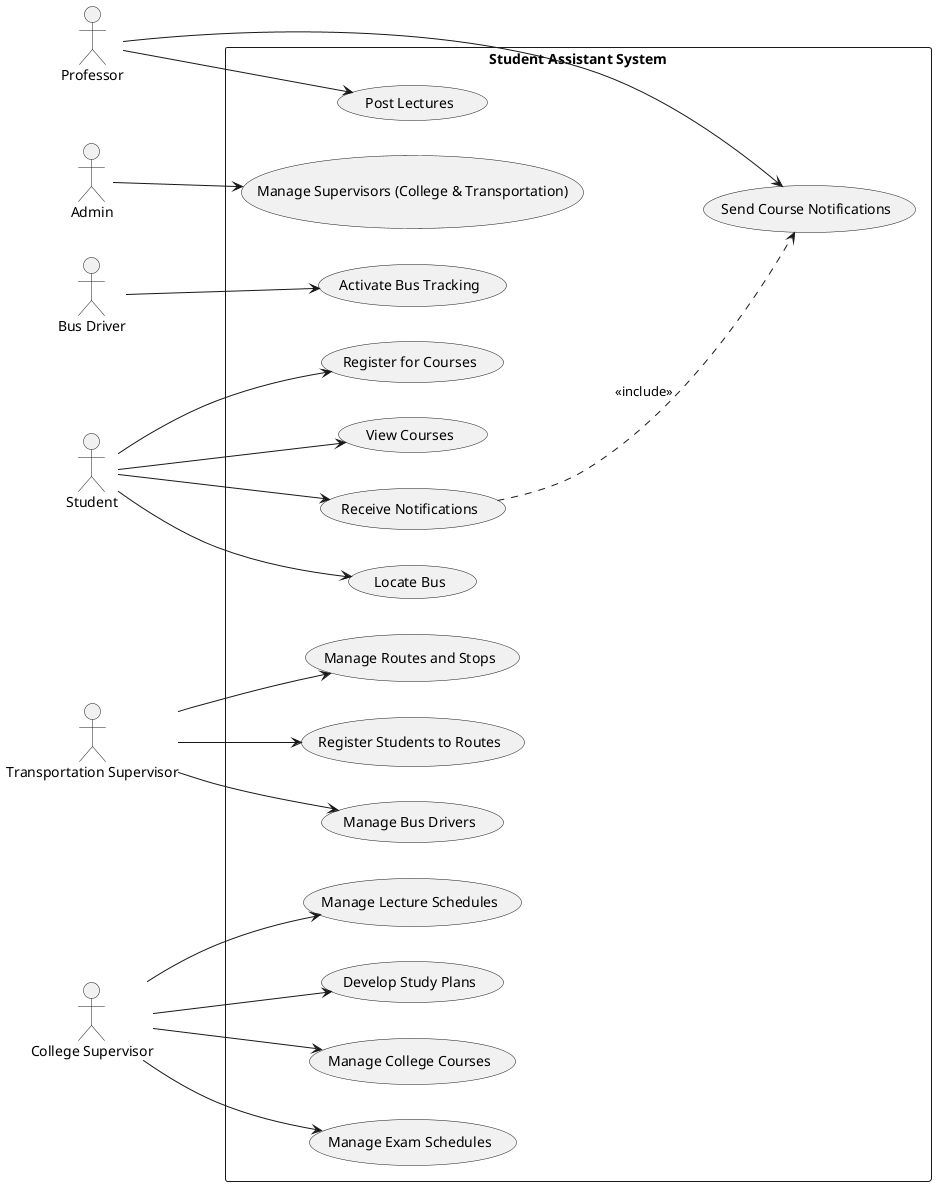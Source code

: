 @startuml Student-Assistant-UseCase
left to right direction
skinparam monochrome true
skinparam shadowing false

actor "Admin" as Admin
actor "Student" as Student
actor "Professor" as Professor
actor "Transportation Supervisor" as TransSuper
actor "College Supervisor" as CollegeSuper
actor "Bus Driver" as BusDriver

rectangle "Student Assistant System" {
  
  ' Transportation Management
  usecase "Manage Routes and Stops" as UC1
  usecase "Register Students to Routes" as UC2
  usecase "Manage Bus Drivers" as UC3
  usecase "Activate Bus Tracking" as UC4
  usecase "Locate Bus" as UC5
  
  ' Academic Management
  usecase "Manage Exam Schedules" as UC6
  usecase "Manage Lecture Schedules" as UC7
  usecase "Develop Study Plans" as UC8
  usecase "Manage College Courses" as UC9
  usecase "Register for Courses" as UC10
  usecase "View Courses" as UC11
  
  ' Communication & Content
  usecase "Send Course Notifications" as UC12
  usecase "Post Lectures" as UC13
  usecase "Receive Notifications" as UC14
  
  ' Administrative Management
  usecase "Manage Supervisors (College & Transportation)" as UC15
}

' Admin relationships
Admin --> UC15

' Transportation Supervisor relationships
TransSuper --> UC1
TransSuper --> UC2
TransSuper --> UC3

' Bus Driver relationships
BusDriver --> UC4

' College Supervisor relationships
CollegeSuper --> UC6
CollegeSuper --> UC7
CollegeSuper --> UC8
CollegeSuper --> UC9

' Professor relationships
Professor --> UC12
Professor --> UC13

' Student relationships
Student --> UC5
Student --> UC10
Student --> UC11
Student --> UC14

' Extensions/Includes (optional relationships)
UC14 ..> UC12 : <<include>>

@enduml

